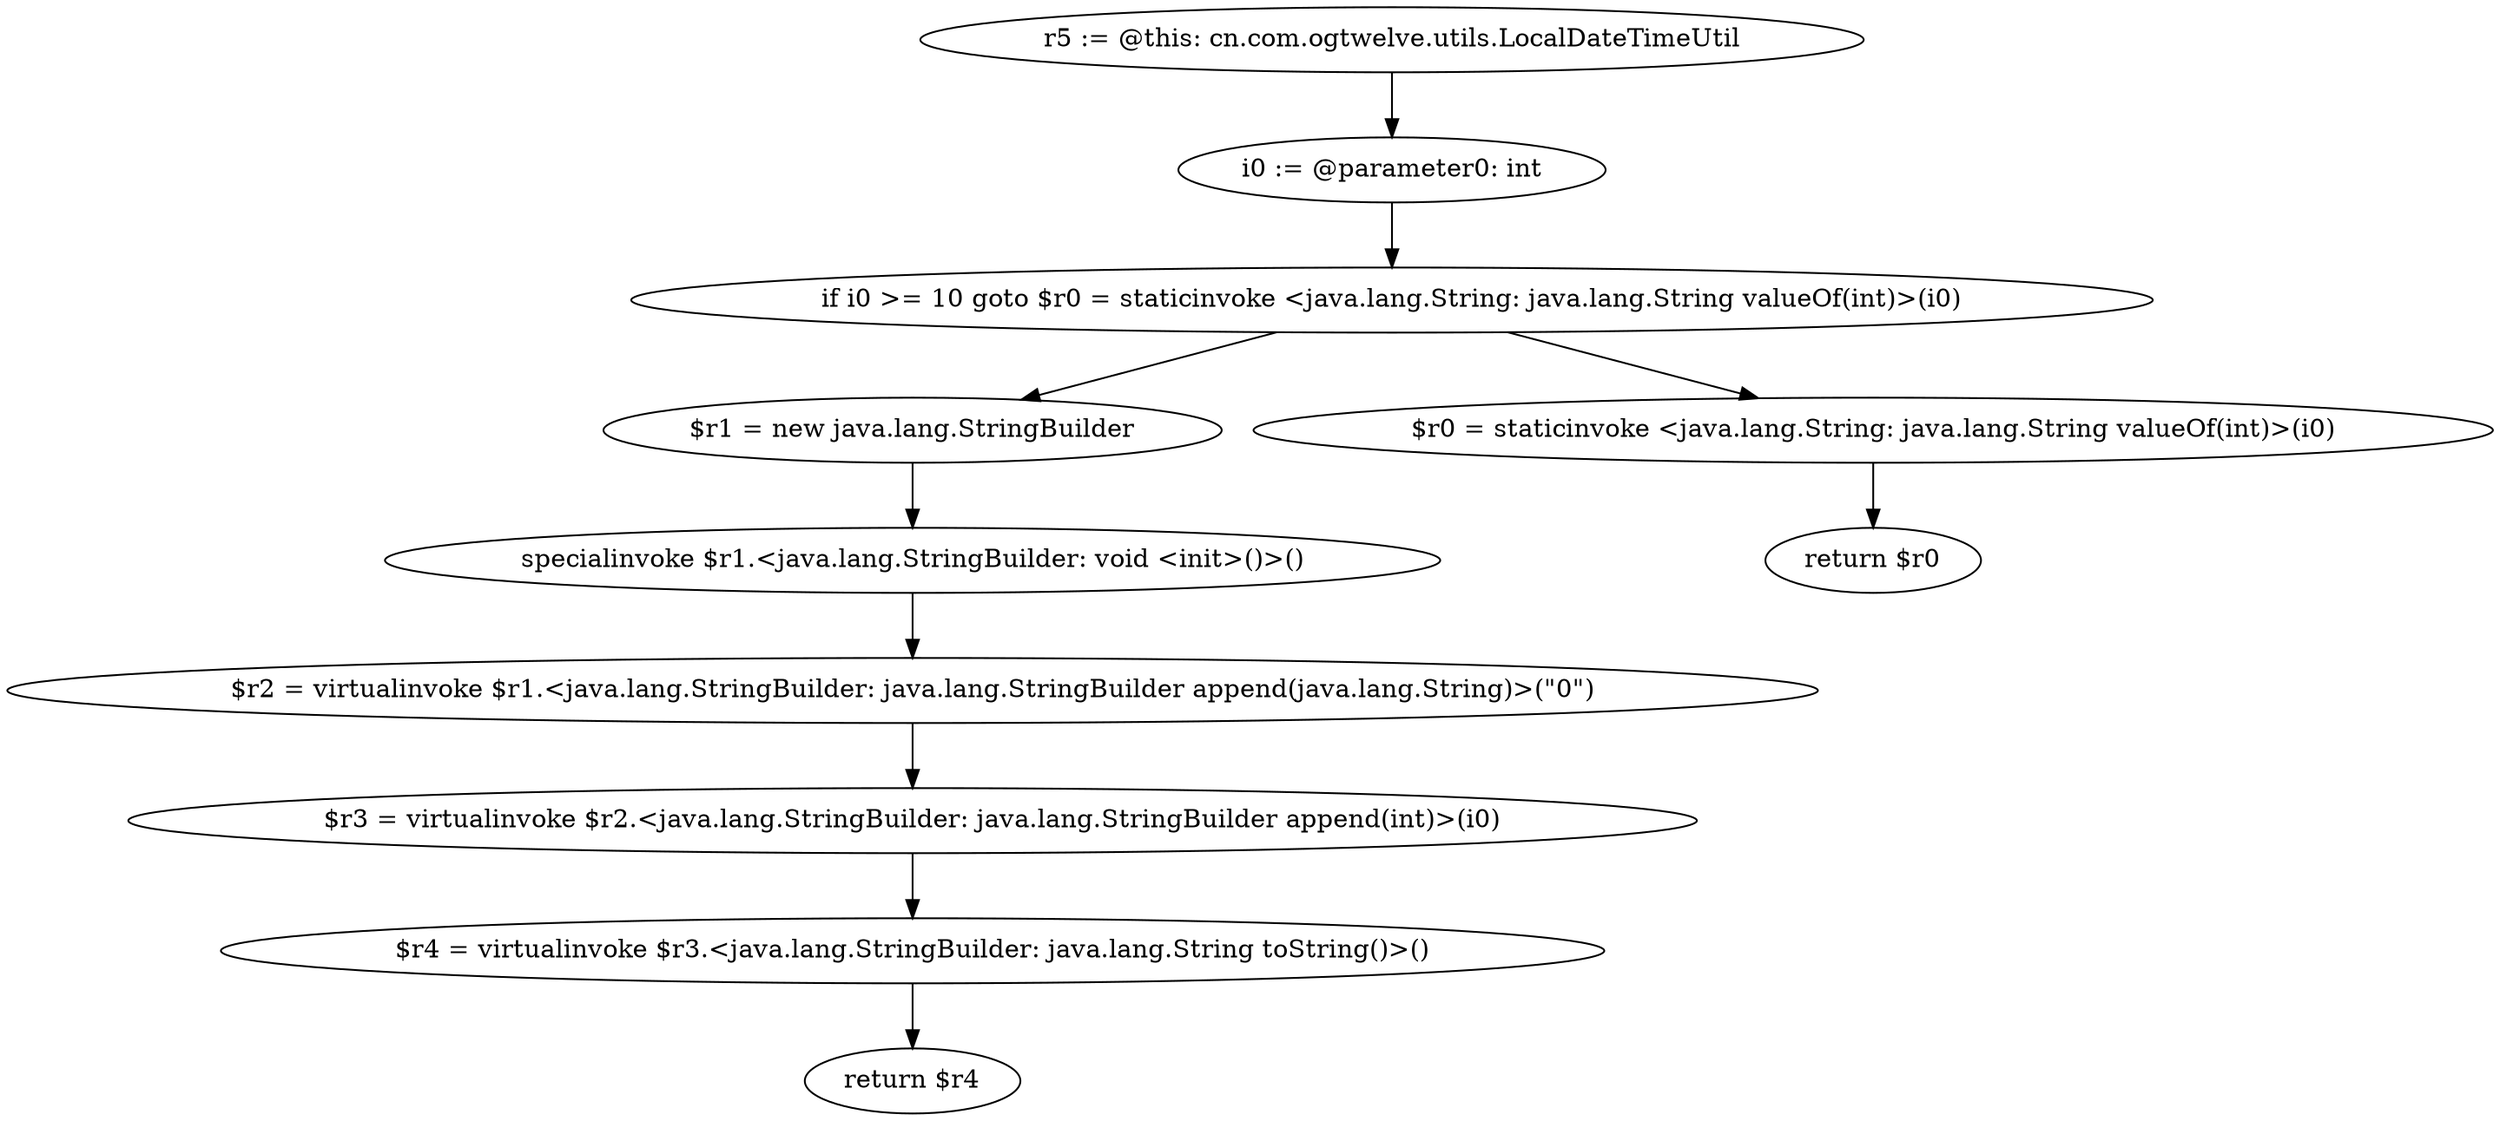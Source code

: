 digraph "unitGraph" {
    "r5 := @this: cn.com.ogtwelve.utils.LocalDateTimeUtil"
    "i0 := @parameter0: int"
    "if i0 >= 10 goto $r0 = staticinvoke <java.lang.String: java.lang.String valueOf(int)>(i0)"
    "$r1 = new java.lang.StringBuilder"
    "specialinvoke $r1.<java.lang.StringBuilder: void <init>()>()"
    "$r2 = virtualinvoke $r1.<java.lang.StringBuilder: java.lang.StringBuilder append(java.lang.String)>(\"0\")"
    "$r3 = virtualinvoke $r2.<java.lang.StringBuilder: java.lang.StringBuilder append(int)>(i0)"
    "$r4 = virtualinvoke $r3.<java.lang.StringBuilder: java.lang.String toString()>()"
    "return $r4"
    "$r0 = staticinvoke <java.lang.String: java.lang.String valueOf(int)>(i0)"
    "return $r0"
    "r5 := @this: cn.com.ogtwelve.utils.LocalDateTimeUtil"->"i0 := @parameter0: int";
    "i0 := @parameter0: int"->"if i0 >= 10 goto $r0 = staticinvoke <java.lang.String: java.lang.String valueOf(int)>(i0)";
    "if i0 >= 10 goto $r0 = staticinvoke <java.lang.String: java.lang.String valueOf(int)>(i0)"->"$r1 = new java.lang.StringBuilder";
    "if i0 >= 10 goto $r0 = staticinvoke <java.lang.String: java.lang.String valueOf(int)>(i0)"->"$r0 = staticinvoke <java.lang.String: java.lang.String valueOf(int)>(i0)";
    "$r1 = new java.lang.StringBuilder"->"specialinvoke $r1.<java.lang.StringBuilder: void <init>()>()";
    "specialinvoke $r1.<java.lang.StringBuilder: void <init>()>()"->"$r2 = virtualinvoke $r1.<java.lang.StringBuilder: java.lang.StringBuilder append(java.lang.String)>(\"0\")";
    "$r2 = virtualinvoke $r1.<java.lang.StringBuilder: java.lang.StringBuilder append(java.lang.String)>(\"0\")"->"$r3 = virtualinvoke $r2.<java.lang.StringBuilder: java.lang.StringBuilder append(int)>(i0)";
    "$r3 = virtualinvoke $r2.<java.lang.StringBuilder: java.lang.StringBuilder append(int)>(i0)"->"$r4 = virtualinvoke $r3.<java.lang.StringBuilder: java.lang.String toString()>()";
    "$r4 = virtualinvoke $r3.<java.lang.StringBuilder: java.lang.String toString()>()"->"return $r4";
    "$r0 = staticinvoke <java.lang.String: java.lang.String valueOf(int)>(i0)"->"return $r0";
}
